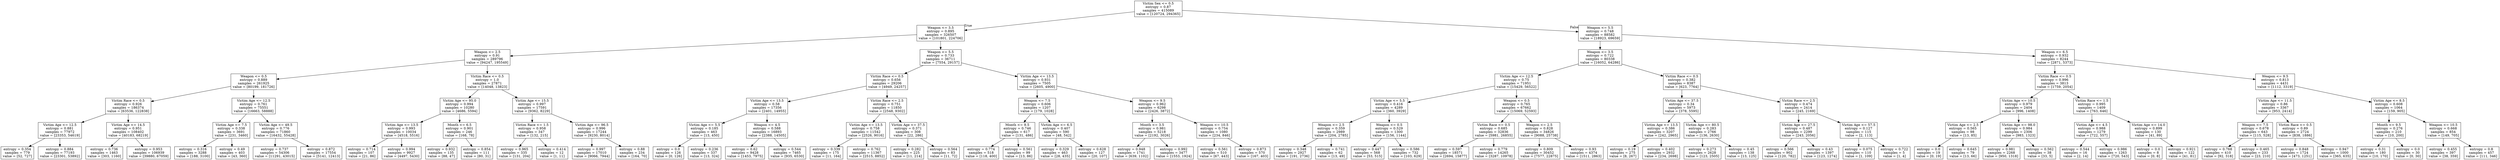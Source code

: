 digraph Tree {
node [shape=box] ;
0 [label="Victim Sex <= 0.5\nentropy = 0.87\nsamples = 415089\nvalue = [120724, 294365]"] ;
1 [label="Weapon <= 3.5\nentropy = 0.895\nsamples = 326507\nvalue = [101801, 224706]"] ;
0 -> 1 [labeldistance=2.5, labelangle=45, headlabel="True"] ;
2 [label="Weapon <= 2.5\nentropy = 0.91\nsamples = 289796\nvalue = [94247, 195549]"] ;
1 -> 2 ;
3 [label="Weapon <= 0.5\nentropy = 0.889\nsamples = 261925\nvalue = [80199, 181726]"] ;
2 -> 3 ;
4 [label="Victim Race <= 0.5\nentropy = 0.926\nsamples = 186374\nvalue = [63536, 122838]"] ;
3 -> 4 ;
5 [label="Victim Age <= 12.5\nentropy = 0.881\nsamples = 77972\nvalue = [23353, 54619]"] ;
4 -> 5 ;
6 [label="entropy = 0.354\nsamples = 779\nvalue = [52, 727]"] ;
5 -> 6 ;
7 [label="entropy = 0.884\nsamples = 77193\nvalue = [23301, 53892]"] ;
5 -> 7 ;
8 [label="Victim Age <= 14.5\nentropy = 0.951\nsamples = 108402\nvalue = [40183, 68219]"] ;
4 -> 8 ;
9 [label="entropy = 0.736\nsamples = 1463\nvalue = [303, 1160]"] ;
8 -> 9 ;
10 [label="entropy = 0.953\nsamples = 106939\nvalue = [39880, 67059]"] ;
8 -> 10 ;
11 [label="Victim Age <= 12.5\nentropy = 0.761\nsamples = 75551\nvalue = [16663, 58888]"] ;
3 -> 11 ;
12 [label="Victim Age <= 7.5\nentropy = 0.338\nsamples = 3691\nvalue = [231, 3460]"] ;
11 -> 12 ;
13 [label="entropy = 0.316\nsamples = 3288\nvalue = [188, 3100]"] ;
12 -> 13 ;
14 [label="entropy = 0.49\nsamples = 403\nvalue = [43, 360]"] ;
12 -> 14 ;
15 [label="Victim Age <= 49.5\nentropy = 0.776\nsamples = 71860\nvalue = [16432, 55428]"] ;
11 -> 15 ;
16 [label="entropy = 0.737\nsamples = 54306\nvalue = [11291, 43015]"] ;
15 -> 16 ;
17 [label="entropy = 0.872\nsamples = 17554\nvalue = [5141, 12413]"] ;
15 -> 17 ;
18 [label="Victim Race <= 0.5\nentropy = 1.0\nsamples = 27871\nvalue = [14048, 13823]"] ;
2 -> 18 ;
19 [label="Victim Age <= 95.0\nentropy = 0.994\nsamples = 10280\nvalue = [4686, 5594]"] ;
18 -> 19 ;
20 [label="Victim Age <= 13.5\nentropy = 0.993\nsamples = 10034\nvalue = [4518, 5516]"] ;
19 -> 20 ;
21 [label="entropy = 0.714\nsamples = 107\nvalue = [21, 86]"] ;
20 -> 21 ;
22 [label="entropy = 0.994\nsamples = 9927\nvalue = [4497, 5430]"] ;
20 -> 22 ;
23 [label="Month <= 6.5\nentropy = 0.901\nsamples = 246\nvalue = [168, 78]"] ;
19 -> 23 ;
24 [label="entropy = 0.932\nsamples = 135\nvalue = [88, 47]"] ;
23 -> 24 ;
25 [label="entropy = 0.854\nsamples = 111\nvalue = [80, 31]"] ;
23 -> 25 ;
26 [label="Victim Age <= 15.5\nentropy = 0.997\nsamples = 17591\nvalue = [9362, 8229]"] ;
18 -> 26 ;
27 [label="Victim Race <= 1.5\nentropy = 0.958\nsamples = 347\nvalue = [132, 215]"] ;
26 -> 27 ;
28 [label="entropy = 0.965\nsamples = 335\nvalue = [131, 204]"] ;
27 -> 28 ;
29 [label="entropy = 0.414\nsamples = 12\nvalue = [1, 11]"] ;
27 -> 29 ;
30 [label="Victim Age <= 96.5\nentropy = 0.996\nsamples = 17244\nvalue = [9230, 8014]"] ;
26 -> 30 ;
31 [label="entropy = 0.997\nsamples = 17010\nvalue = [9066, 7944]"] ;
30 -> 31 ;
32 [label="entropy = 0.88\nsamples = 234\nvalue = [164, 70]"] ;
30 -> 32 ;
33 [label="Weapon <= 5.5\nentropy = 0.733\nsamples = 36711\nvalue = [7554, 29157]"] ;
1 -> 33 ;
34 [label="Victim Race <= 0.5\nentropy = 0.656\nsamples = 29206\nvalue = [4949, 24257]"] ;
33 -> 34 ;
35 [label="Victim Age <= 13.5\nentropy = 0.58\nsamples = 17356\nvalue = [2401, 14955]"] ;
34 -> 35 ;
36 [label="Victim Age <= 5.5\nentropy = 0.185\nsamples = 463\nvalue = [13, 450]"] ;
35 -> 36 ;
37 [label="entropy = 0.0\nsamples = 126\nvalue = [0, 126]"] ;
36 -> 37 ;
38 [label="entropy = 0.236\nsamples = 337\nvalue = [13, 324]"] ;
36 -> 38 ;
39 [label="Weapon <= 4.5\nentropy = 0.588\nsamples = 16893\nvalue = [2388, 14505]"] ;
35 -> 39 ;
40 [label="entropy = 0.62\nsamples = 9428\nvalue = [1453, 7975]"] ;
39 -> 40 ;
41 [label="entropy = 0.544\nsamples = 7465\nvalue = [935, 6530]"] ;
39 -> 41 ;
42 [label="Victim Race <= 2.5\nentropy = 0.751\nsamples = 11850\nvalue = [2548, 9302]"] ;
34 -> 42 ;
43 [label="Victim Age <= 13.5\nentropy = 0.758\nsamples = 11542\nvalue = [2526, 9016]"] ;
42 -> 43 ;
44 [label="entropy = 0.339\nsamples = 175\nvalue = [11, 164]"] ;
43 -> 44 ;
45 [label="entropy = 0.762\nsamples = 11367\nvalue = [2515, 8852]"] ;
43 -> 45 ;
46 [label="Victim Age <= 37.5\nentropy = 0.371\nsamples = 308\nvalue = [22, 286]"] ;
42 -> 46 ;
47 [label="entropy = 0.282\nsamples = 225\nvalue = [11, 214]"] ;
46 -> 47 ;
48 [label="entropy = 0.564\nsamples = 83\nvalue = [11, 72]"] ;
46 -> 48 ;
49 [label="Victim Age <= 13.5\nentropy = 0.931\nsamples = 7505\nvalue = [2605, 4900]"] ;
33 -> 49 ;
50 [label="Weapon <= 7.5\nentropy = 0.606\nsamples = 1207\nvalue = [179, 1028]"] ;
49 -> 50 ;
51 [label="Month <= 9.5\nentropy = 0.746\nsamples = 617\nvalue = [131, 486]"] ;
50 -> 51 ;
52 [label="entropy = 0.774\nsamples = 518\nvalue = [118, 400]"] ;
51 -> 52 ;
53 [label="entropy = 0.561\nsamples = 99\nvalue = [13, 86]"] ;
51 -> 53 ;
54 [label="Victim Age <= 6.5\nentropy = 0.407\nsamples = 590\nvalue = [48, 542]"] ;
50 -> 54 ;
55 [label="entropy = 0.329\nsamples = 463\nvalue = [28, 435]"] ;
54 -> 55 ;
56 [label="entropy = 0.628\nsamples = 127\nvalue = [20, 107]"] ;
54 -> 56 ;
57 [label="Weapon <= 9.5\nentropy = 0.962\nsamples = 6298\nvalue = [2426, 3872]"] ;
49 -> 57 ;
58 [label="Month <= 3.5\nentropy = 0.981\nsamples = 5218\nvalue = [2192, 3026]"] ;
57 -> 58 ;
59 [label="entropy = 0.948\nsamples = 1741\nvalue = [639, 1102]"] ;
58 -> 59 ;
60 [label="entropy = 0.992\nsamples = 3477\nvalue = [1553, 1924]"] ;
58 -> 60 ;
61 [label="Weapon <= 10.5\nentropy = 0.754\nsamples = 1080\nvalue = [234, 846]"] ;
57 -> 61 ;
62 [label="entropy = 0.561\nsamples = 510\nvalue = [67, 443]"] ;
61 -> 62 ;
63 [label="entropy = 0.873\nsamples = 570\nvalue = [167, 403]"] ;
61 -> 63 ;
64 [label="Weapon <= 5.5\nentropy = 0.748\nsamples = 88582\nvalue = [18923, 69659]"] ;
0 -> 64 [labeldistance=2.5, labelangle=-45, headlabel="False"] ;
65 [label="Weapon <= 3.5\nentropy = 0.722\nsamples = 80338\nvalue = [16052, 64286]"] ;
64 -> 65 ;
66 [label="Victim Age <= 12.5\nentropy = 0.75\nsamples = 71951\nvalue = [15429, 56522]"] ;
65 -> 66 ;
67 [label="Victim Age <= 5.5\nentropy = 0.416\nsamples = 4289\nvalue = [360, 3929]"] ;
66 -> 67 ;
68 [label="Weapon <= 2.5\nentropy = 0.359\nsamples = 2989\nvalue = [204, 2785]"] ;
67 -> 68 ;
69 [label="entropy = 0.348\nsamples = 2927\nvalue = [191, 2736]"] ;
68 -> 69 ;
70 [label="entropy = 0.741\nsamples = 62\nvalue = [13, 49]"] ;
68 -> 70 ;
71 [label="Weapon <= 0.5\nentropy = 0.529\nsamples = 1300\nvalue = [156, 1144]"] ;
67 -> 71 ;
72 [label="entropy = 0.447\nsamples = 568\nvalue = [53, 515]"] ;
71 -> 72 ;
73 [label="entropy = 0.586\nsamples = 732\nvalue = [103, 629]"] ;
71 -> 73 ;
74 [label="Weapon <= 0.5\nentropy = 0.765\nsamples = 67662\nvalue = [15069, 52593]"] ;
66 -> 74 ;
75 [label="Victim Race <= 0.5\nentropy = 0.685\nsamples = 32836\nvalue = [5981, 26855]"] ;
74 -> 75 ;
76 [label="entropy = 0.597\nsamples = 18571\nvalue = [2694, 15877]"] ;
75 -> 76 ;
77 [label="entropy = 0.779\nsamples = 14265\nvalue = [3287, 10978]"] ;
75 -> 77 ;
78 [label="Weapon <= 2.5\nentropy = 0.828\nsamples = 34826\nvalue = [9088, 25738]"] ;
74 -> 78 ;
79 [label="entropy = 0.809\nsamples = 30452\nvalue = [7577, 22875]"] ;
78 -> 79 ;
80 [label="entropy = 0.93\nsamples = 4374\nvalue = [1511, 2863]"] ;
78 -> 80 ;
81 [label="Victim Race <= 0.5\nentropy = 0.382\nsamples = 8387\nvalue = [623, 7764]"] ;
65 -> 81 ;
82 [label="Victim Age <= 37.5\nentropy = 0.34\nsamples = 5973\nvalue = [378, 5595]"] ;
81 -> 82 ;
83 [label="Victim Age <= 13.5\nentropy = 0.386\nsamples = 3207\nvalue = [242, 2965]"] ;
82 -> 83 ;
84 [label="entropy = 0.19\nsamples = 275\nvalue = [8, 267]"] ;
83 -> 84 ;
85 [label="entropy = 0.402\nsamples = 2932\nvalue = [234, 2698]"] ;
83 -> 85 ;
86 [label="Victim Age <= 80.5\nentropy = 0.283\nsamples = 2766\nvalue = [136, 2630]"] ;
82 -> 86 ;
87 [label="entropy = 0.273\nsamples = 2628\nvalue = [123, 2505]"] ;
86 -> 87 ;
88 [label="entropy = 0.45\nsamples = 138\nvalue = [13, 125]"] ;
86 -> 88 ;
89 [label="Victim Race <= 2.5\nentropy = 0.474\nsamples = 2414\nvalue = [245, 2169]"] ;
81 -> 89 ;
90 [label="Victim Age <= 27.5\nentropy = 0.487\nsamples = 2299\nvalue = [243, 2056]"] ;
89 -> 90 ;
91 [label="entropy = 0.566\nsamples = 902\nvalue = [120, 782]"] ;
90 -> 91 ;
92 [label="entropy = 0.43\nsamples = 1397\nvalue = [123, 1274]"] ;
90 -> 92 ;
93 [label="Victim Age <= 57.5\nentropy = 0.127\nsamples = 115\nvalue = [2, 113]"] ;
89 -> 93 ;
94 [label="entropy = 0.075\nsamples = 110\nvalue = [1, 109]"] ;
93 -> 94 ;
95 [label="entropy = 0.722\nsamples = 5\nvalue = [1, 4]"] ;
93 -> 95 ;
96 [label="Weapon <= 6.5\nentropy = 0.932\nsamples = 8244\nvalue = [2871, 5373]"] ;
64 -> 96 ;
97 [label="Victim Race <= 0.5\nentropy = 0.996\nsamples = 3813\nvalue = [1759, 2054]"] ;
96 -> 97 ;
98 [label="Victim Age <= 10.5\nentropy = 0.979\nsamples = 2404\nvalue = [996, 1408]"] ;
97 -> 98 ;
99 [label="Victim Age <= 2.5\nentropy = 0.565\nsamples = 98\nvalue = [13, 85]"] ;
98 -> 99 ;
100 [label="entropy = 0.0\nsamples = 19\nvalue = [0, 19]"] ;
99 -> 100 ;
101 [label="entropy = 0.645\nsamples = 79\nvalue = [13, 66]"] ;
99 -> 101 ;
102 [label="Victim Age <= 98.0\nentropy = 0.984\nsamples = 2306\nvalue = [983, 1323]"] ;
98 -> 102 ;
103 [label="entropy = 0.981\nsamples = 2268\nvalue = [950, 1318]"] ;
102 -> 103 ;
104 [label="entropy = 0.562\nsamples = 38\nvalue = [33, 5]"] ;
102 -> 104 ;
105 [label="Victim Race <= 1.5\nentropy = 0.995\nsamples = 1409\nvalue = [763, 646]"] ;
97 -> 105 ;
106 [label="Victim Age <= 4.5\nentropy = 0.988\nsamples = 1279\nvalue = [722, 557]"] ;
105 -> 106 ;
107 [label="entropy = 0.544\nsamples = 16\nvalue = [2, 14]"] ;
106 -> 107 ;
108 [label="entropy = 0.986\nsamples = 1263\nvalue = [720, 543]"] ;
106 -> 108 ;
109 [label="Victim Age <= 14.0\nentropy = 0.899\nsamples = 130\nvalue = [41, 89]"] ;
105 -> 109 ;
110 [label="entropy = 0.0\nsamples = 8\nvalue = [0, 8]"] ;
109 -> 110 ;
111 [label="entropy = 0.921\nsamples = 122\nvalue = [41, 81]"] ;
109 -> 111 ;
112 [label="Weapon <= 9.5\nentropy = 0.813\nsamples = 4431\nvalue = [1112, 3319]"] ;
96 -> 112 ;
113 [label="Victim Age <= 11.5\nentropy = 0.86\nsamples = 3367\nvalue = [953, 2414]"] ;
112 -> 113 ;
114 [label="Weapon <= 7.5\nentropy = 0.678\nsamples = 643\nvalue = [115, 528]"] ;
113 -> 114 ;
115 [label="entropy = 0.768\nsamples = 410\nvalue = [92, 318]"] ;
114 -> 115 ;
116 [label="entropy = 0.465\nsamples = 233\nvalue = [23, 210]"] ;
114 -> 116 ;
117 [label="Victim Race <= 0.5\nentropy = 0.89\nsamples = 2724\nvalue = [838, 1886]"] ;
113 -> 117 ;
118 [label="entropy = 0.848\nsamples = 1724\nvalue = [473, 1251]"] ;
117 -> 118 ;
119 [label="entropy = 0.947\nsamples = 1000\nvalue = [365, 635]"] ;
117 -> 119 ;
120 [label="Victim Age <= 8.5\nentropy = 0.608\nsamples = 1064\nvalue = [159, 905]"] ;
112 -> 120 ;
121 [label="Month <= 9.5\nentropy = 0.276\nsamples = 210\nvalue = [10, 200]"] ;
120 -> 121 ;
122 [label="entropy = 0.31\nsamples = 180\nvalue = [10, 170]"] ;
121 -> 122 ;
123 [label="entropy = 0.0\nsamples = 30\nvalue = [0, 30]"] ;
121 -> 123 ;
124 [label="Weapon <= 10.5\nentropy = 0.668\nsamples = 854\nvalue = [149, 705]"] ;
120 -> 124 ;
125 [label="entropy = 0.455\nsamples = 397\nvalue = [38, 359]"] ;
124 -> 125 ;
126 [label="entropy = 0.8\nsamples = 457\nvalue = [111, 346]"] ;
124 -> 126 ;
}